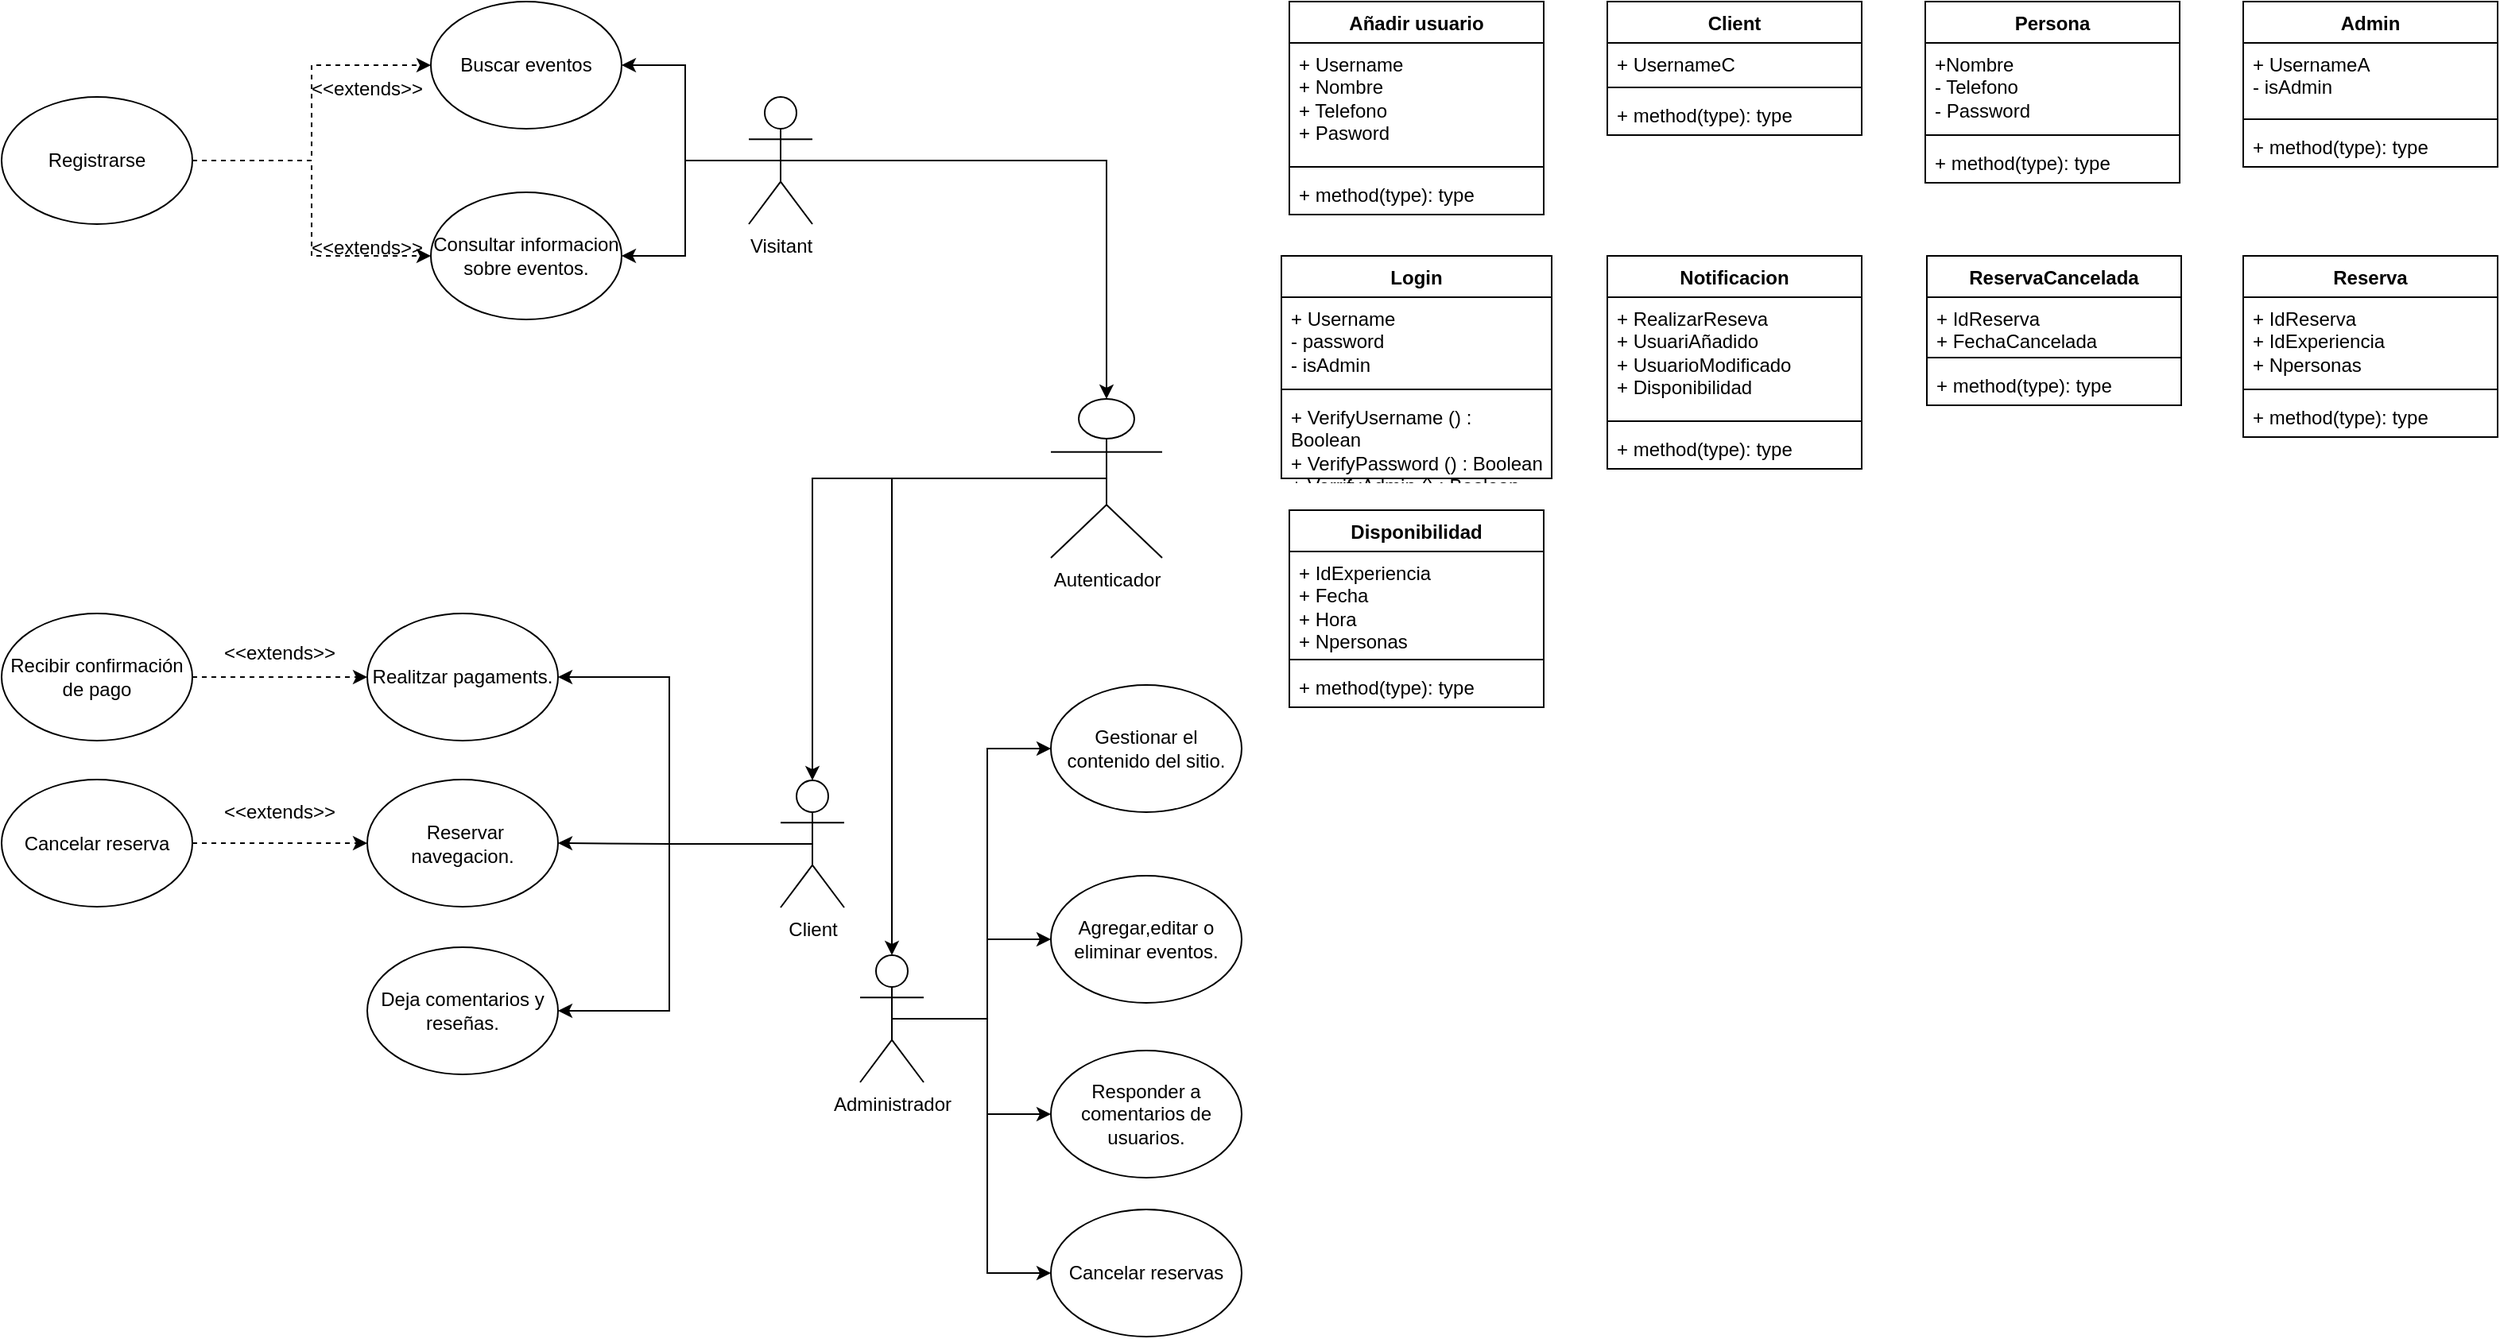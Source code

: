 <mxfile version="24.8.4">
  <diagram name="Pàgina-1" id="YVHWd9X6C8wZxe6zpNKP">
    <mxGraphModel dx="928" dy="493" grid="1" gridSize="10" guides="1" tooltips="1" connect="1" arrows="1" fold="1" page="1" pageScale="1" pageWidth="827" pageHeight="1169" math="0" shadow="0">
      <root>
        <mxCell id="0" />
        <mxCell id="1" parent="0" />
        <mxCell id="aUWjzx1JpL5L-3wllFqf-30" style="edgeStyle=orthogonalEdgeStyle;rounded=0;orthogonalLoop=1;jettySize=auto;html=1;exitX=0.5;exitY=0.5;exitDx=0;exitDy=0;exitPerimeter=0;entryX=0;entryY=0.5;entryDx=0;entryDy=0;" parent="1" source="W9gDoXs-om2xkna2XxOo-1" target="aUWjzx1JpL5L-3wllFqf-26" edge="1">
          <mxGeometry relative="1" as="geometry" />
        </mxCell>
        <mxCell id="aUWjzx1JpL5L-3wllFqf-31" style="edgeStyle=orthogonalEdgeStyle;rounded=0;orthogonalLoop=1;jettySize=auto;html=1;exitX=0.5;exitY=0.5;exitDx=0;exitDy=0;exitPerimeter=0;entryX=0;entryY=0.5;entryDx=0;entryDy=0;" parent="1" source="W9gDoXs-om2xkna2XxOo-1" target="aUWjzx1JpL5L-3wllFqf-27" edge="1">
          <mxGeometry relative="1" as="geometry" />
        </mxCell>
        <mxCell id="aUWjzx1JpL5L-3wllFqf-32" style="edgeStyle=orthogonalEdgeStyle;rounded=0;orthogonalLoop=1;jettySize=auto;html=1;exitX=0.5;exitY=0.5;exitDx=0;exitDy=0;exitPerimeter=0;entryX=0;entryY=0.5;entryDx=0;entryDy=0;" parent="1" source="W9gDoXs-om2xkna2XxOo-1" target="aUWjzx1JpL5L-3wllFqf-28" edge="1">
          <mxGeometry relative="1" as="geometry" />
        </mxCell>
        <mxCell id="aUWjzx1JpL5L-3wllFqf-55" style="edgeStyle=orthogonalEdgeStyle;rounded=0;orthogonalLoop=1;jettySize=auto;html=1;exitX=0.5;exitY=0.5;exitDx=0;exitDy=0;exitPerimeter=0;entryX=0;entryY=0.5;entryDx=0;entryDy=0;" parent="1" source="W9gDoXs-om2xkna2XxOo-1" target="aUWjzx1JpL5L-3wllFqf-54" edge="1">
          <mxGeometry relative="1" as="geometry" />
        </mxCell>
        <mxCell id="W9gDoXs-om2xkna2XxOo-1" value="Administrador" style="shape=umlActor;verticalLabelPosition=bottom;verticalAlign=top;html=1;outlineConnect=0;" parent="1" vertex="1">
          <mxGeometry x="570" y="600" width="40" height="80" as="geometry" />
        </mxCell>
        <mxCell id="aUWjzx1JpL5L-3wllFqf-21" style="edgeStyle=orthogonalEdgeStyle;rounded=0;orthogonalLoop=1;jettySize=auto;html=1;exitX=0.5;exitY=0.5;exitDx=0;exitDy=0;exitPerimeter=0;entryX=1;entryY=0.5;entryDx=0;entryDy=0;" parent="1" source="W9gDoXs-om2xkna2XxOo-2" target="aUWjzx1JpL5L-3wllFqf-18" edge="1">
          <mxGeometry relative="1" as="geometry" />
        </mxCell>
        <mxCell id="aUWjzx1JpL5L-3wllFqf-25" style="edgeStyle=orthogonalEdgeStyle;rounded=0;orthogonalLoop=1;jettySize=auto;html=1;exitX=0.5;exitY=0.5;exitDx=0;exitDy=0;exitPerimeter=0;entryX=1;entryY=0.5;entryDx=0;entryDy=0;" parent="1" source="W9gDoXs-om2xkna2XxOo-2" target="aUWjzx1JpL5L-3wllFqf-24" edge="1">
          <mxGeometry relative="1" as="geometry" />
        </mxCell>
        <mxCell id="aUWjzx1JpL5L-3wllFqf-50" style="edgeStyle=orthogonalEdgeStyle;rounded=0;orthogonalLoop=1;jettySize=auto;html=1;exitX=0.5;exitY=0.5;exitDx=0;exitDy=0;exitPerimeter=0;entryX=1;entryY=0.5;entryDx=0;entryDy=0;" parent="1" source="W9gDoXs-om2xkna2XxOo-2" target="aUWjzx1JpL5L-3wllFqf-49" edge="1">
          <mxGeometry relative="1" as="geometry" />
        </mxCell>
        <mxCell id="W9gDoXs-om2xkna2XxOo-2" value="Client" style="shape=umlActor;verticalLabelPosition=bottom;verticalAlign=top;html=1;outlineConnect=0;" parent="1" vertex="1">
          <mxGeometry x="520" y="490" width="40" height="80" as="geometry" />
        </mxCell>
        <mxCell id="aUWjzx1JpL5L-3wllFqf-10" style="edgeStyle=orthogonalEdgeStyle;rounded=0;orthogonalLoop=1;jettySize=auto;html=1;exitX=0.5;exitY=0.5;exitDx=0;exitDy=0;exitPerimeter=0;entryX=1;entryY=0.5;entryDx=0;entryDy=0;" parent="1" source="aUWjzx1JpL5L-3wllFqf-1" target="aUWjzx1JpL5L-3wllFqf-9" edge="1">
          <mxGeometry relative="1" as="geometry" />
        </mxCell>
        <mxCell id="aUWjzx1JpL5L-3wllFqf-11" style="edgeStyle=orthogonalEdgeStyle;rounded=0;orthogonalLoop=1;jettySize=auto;html=1;exitX=0.5;exitY=0.5;exitDx=0;exitDy=0;exitPerimeter=0;entryX=1;entryY=0.5;entryDx=0;entryDy=0;" parent="1" source="aUWjzx1JpL5L-3wllFqf-1" target="aUWjzx1JpL5L-3wllFqf-6" edge="1">
          <mxGeometry relative="1" as="geometry" />
        </mxCell>
        <mxCell id="aUWjzx1JpL5L-3wllFqf-1" value="Visitant" style="shape=umlActor;verticalLabelPosition=bottom;verticalAlign=top;html=1;outlineConnect=0;" parent="1" vertex="1">
          <mxGeometry x="500" y="60" width="40" height="80" as="geometry" />
        </mxCell>
        <mxCell id="aUWjzx1JpL5L-3wllFqf-6" value="Buscar eventos" style="ellipse;whiteSpace=wrap;html=1;" parent="1" vertex="1">
          <mxGeometry x="300" width="120" height="80" as="geometry" />
        </mxCell>
        <mxCell id="aUWjzx1JpL5L-3wllFqf-9" value="Consultar informacion sobre eventos." style="ellipse;whiteSpace=wrap;html=1;" parent="1" vertex="1">
          <mxGeometry x="300" y="120" width="120" height="80" as="geometry" />
        </mxCell>
        <mxCell id="aUWjzx1JpL5L-3wllFqf-18" value="Realitzar pagaments." style="ellipse;whiteSpace=wrap;html=1;" parent="1" vertex="1">
          <mxGeometry x="260" y="385" width="120" height="80" as="geometry" />
        </mxCell>
        <mxCell id="aUWjzx1JpL5L-3wllFqf-26" value="Gestionar el contenido del sitio." style="ellipse;whiteSpace=wrap;html=1;" parent="1" vertex="1">
          <mxGeometry x="690" y="430" width="120" height="80" as="geometry" />
        </mxCell>
        <mxCell id="aUWjzx1JpL5L-3wllFqf-27" value="Agregar,editar o eliminar eventos." style="ellipse;whiteSpace=wrap;html=1;" parent="1" vertex="1">
          <mxGeometry x="690" y="550" width="120" height="80" as="geometry" />
        </mxCell>
        <mxCell id="aUWjzx1JpL5L-3wllFqf-28" value="Responder a comentarios de usuarios." style="ellipse;whiteSpace=wrap;html=1;" parent="1" vertex="1">
          <mxGeometry x="690" y="660" width="120" height="80" as="geometry" />
        </mxCell>
        <mxCell id="aUWjzx1JpL5L-3wllFqf-34" style="edgeStyle=orthogonalEdgeStyle;rounded=0;orthogonalLoop=1;jettySize=auto;html=1;exitX=1;exitY=0.5;exitDx=0;exitDy=0;entryX=0;entryY=0.5;entryDx=0;entryDy=0;dashed=1;" parent="1" source="aUWjzx1JpL5L-3wllFqf-33" target="aUWjzx1JpL5L-3wllFqf-6" edge="1">
          <mxGeometry relative="1" as="geometry" />
        </mxCell>
        <mxCell id="eJ1M4TNb6GIxfWARTEAx-13" style="edgeStyle=orthogonalEdgeStyle;rounded=0;orthogonalLoop=1;jettySize=auto;html=1;exitX=1;exitY=0.5;exitDx=0;exitDy=0;dashed=1;" parent="1" source="aUWjzx1JpL5L-3wllFqf-33" target="aUWjzx1JpL5L-3wllFqf-9" edge="1">
          <mxGeometry relative="1" as="geometry" />
        </mxCell>
        <mxCell id="aUWjzx1JpL5L-3wllFqf-33" value="Registrarse" style="ellipse;whiteSpace=wrap;html=1;" parent="1" vertex="1">
          <mxGeometry x="30" y="60" width="120" height="80" as="geometry" />
        </mxCell>
        <mxCell id="aUWjzx1JpL5L-3wllFqf-39" value="" style="edgeStyle=orthogonalEdgeStyle;rounded=0;orthogonalLoop=1;jettySize=auto;html=1;dashed=1;" parent="1" source="aUWjzx1JpL5L-3wllFqf-35" target="aUWjzx1JpL5L-3wllFqf-18" edge="1">
          <mxGeometry relative="1" as="geometry" />
        </mxCell>
        <mxCell id="aUWjzx1JpL5L-3wllFqf-35" value="Recibir confirmación de pago" style="ellipse;whiteSpace=wrap;html=1;" parent="1" vertex="1">
          <mxGeometry x="30" y="385" width="120" height="80" as="geometry" />
        </mxCell>
        <mxCell id="aUWjzx1JpL5L-3wllFqf-24" value="Deja comentarios y reseñas." style="ellipse;whiteSpace=wrap;html=1;" parent="1" vertex="1">
          <mxGeometry x="260" y="595" width="120" height="80" as="geometry" />
        </mxCell>
        <mxCell id="aUWjzx1JpL5L-3wllFqf-42" value="&amp;lt;&amp;lt;extends&amp;gt;&amp;gt;" style="text;html=1;align=center;verticalAlign=middle;whiteSpace=wrap;rounded=0;" parent="1" vertex="1">
          <mxGeometry x="230" y="40" width="60" height="30" as="geometry" />
        </mxCell>
        <mxCell id="aUWjzx1JpL5L-3wllFqf-43" value="&amp;lt;&amp;lt;extends&amp;gt;&amp;gt;" style="text;html=1;align=center;verticalAlign=middle;whiteSpace=wrap;rounded=0;" parent="1" vertex="1">
          <mxGeometry x="175" y="395" width="60" height="30" as="geometry" />
        </mxCell>
        <mxCell id="aUWjzx1JpL5L-3wllFqf-49" value="&amp;nbsp;Reservar navegacion." style="ellipse;whiteSpace=wrap;html=1;" parent="1" vertex="1">
          <mxGeometry x="260" y="489.5" width="120" height="80" as="geometry" />
        </mxCell>
        <mxCell id="eJ1M4TNb6GIxfWARTEAx-17" style="edgeStyle=orthogonalEdgeStyle;rounded=0;orthogonalLoop=1;jettySize=auto;html=1;exitX=1;exitY=0.5;exitDx=0;exitDy=0;entryX=0;entryY=0.5;entryDx=0;entryDy=0;dashed=1;" parent="1" source="aUWjzx1JpL5L-3wllFqf-51" target="aUWjzx1JpL5L-3wllFqf-49" edge="1">
          <mxGeometry relative="1" as="geometry" />
        </mxCell>
        <mxCell id="aUWjzx1JpL5L-3wllFqf-51" value="Cancelar reserva" style="ellipse;whiteSpace=wrap;html=1;" parent="1" vertex="1">
          <mxGeometry x="30" y="489.5" width="120" height="80" as="geometry" />
        </mxCell>
        <mxCell id="aUWjzx1JpL5L-3wllFqf-53" value="&amp;lt;&amp;lt;extends&amp;gt;&amp;gt;" style="text;html=1;align=center;verticalAlign=middle;whiteSpace=wrap;rounded=0;" parent="1" vertex="1">
          <mxGeometry x="175" y="495" width="60" height="30" as="geometry" />
        </mxCell>
        <mxCell id="aUWjzx1JpL5L-3wllFqf-54" value="Cancelar reservas" style="ellipse;whiteSpace=wrap;html=1;" parent="1" vertex="1">
          <mxGeometry x="690" y="760" width="120" height="80" as="geometry" />
        </mxCell>
        <mxCell id="eJ1M4TNb6GIxfWARTEAx-12" value="&amp;lt;&amp;lt;extends&amp;gt;&amp;gt;" style="text;html=1;align=center;verticalAlign=middle;whiteSpace=wrap;rounded=0;" parent="1" vertex="1">
          <mxGeometry x="230" y="140" width="60" height="30" as="geometry" />
        </mxCell>
        <mxCell id="hd8iz4Rph2DKy2D4rCXw-1" value="Autenticador" style="shape=umlActor;verticalLabelPosition=bottom;verticalAlign=top;html=1;outlineConnect=0;" parent="1" vertex="1">
          <mxGeometry x="690" y="250" width="70" height="100" as="geometry" />
        </mxCell>
        <mxCell id="hd8iz4Rph2DKy2D4rCXw-6" style="edgeStyle=orthogonalEdgeStyle;rounded=0;orthogonalLoop=1;jettySize=auto;html=1;entryX=0.5;entryY=0;entryDx=0;entryDy=0;entryPerimeter=0;exitX=0.5;exitY=0.5;exitDx=0;exitDy=0;exitPerimeter=0;" parent="1" source="aUWjzx1JpL5L-3wllFqf-1" target="hd8iz4Rph2DKy2D4rCXw-1" edge="1">
          <mxGeometry relative="1" as="geometry" />
        </mxCell>
        <mxCell id="hd8iz4Rph2DKy2D4rCXw-7" style="edgeStyle=orthogonalEdgeStyle;rounded=0;orthogonalLoop=1;jettySize=auto;html=1;exitX=0.5;exitY=0.5;exitDx=0;exitDy=0;exitPerimeter=0;entryX=0.5;entryY=0;entryDx=0;entryDy=0;entryPerimeter=0;" parent="1" source="hd8iz4Rph2DKy2D4rCXw-1" target="W9gDoXs-om2xkna2XxOo-1" edge="1">
          <mxGeometry relative="1" as="geometry" />
        </mxCell>
        <mxCell id="hd8iz4Rph2DKy2D4rCXw-8" style="edgeStyle=orthogonalEdgeStyle;rounded=0;orthogonalLoop=1;jettySize=auto;html=1;exitX=0.5;exitY=0.5;exitDx=0;exitDy=0;exitPerimeter=0;entryX=0.5;entryY=0;entryDx=0;entryDy=0;entryPerimeter=0;" parent="1" source="hd8iz4Rph2DKy2D4rCXw-1" target="W9gDoXs-om2xkna2XxOo-2" edge="1">
          <mxGeometry relative="1" as="geometry" />
        </mxCell>
        <mxCell id="Lixka0bkfkfRRr0ha4-1-3" value="Login" style="swimlane;fontStyle=1;align=center;verticalAlign=top;childLayout=stackLayout;horizontal=1;startSize=26;horizontalStack=0;resizeParent=1;resizeParentMax=0;resizeLast=0;collapsible=1;marginBottom=0;whiteSpace=wrap;html=1;" vertex="1" parent="1">
          <mxGeometry x="835" y="160" width="170" height="140" as="geometry" />
        </mxCell>
        <mxCell id="Lixka0bkfkfRRr0ha4-1-4" value="+ Username&lt;br&gt;- password&lt;div&gt;- isAdmin&lt;/div&gt;" style="text;strokeColor=none;fillColor=none;align=left;verticalAlign=top;spacingLeft=4;spacingRight=4;overflow=hidden;rotatable=0;points=[[0,0.5],[1,0.5]];portConstraint=eastwest;whiteSpace=wrap;html=1;" vertex="1" parent="Lixka0bkfkfRRr0ha4-1-3">
          <mxGeometry y="26" width="170" height="54" as="geometry" />
        </mxCell>
        <mxCell id="Lixka0bkfkfRRr0ha4-1-5" value="" style="line;strokeWidth=1;fillColor=none;align=left;verticalAlign=middle;spacingTop=-1;spacingLeft=3;spacingRight=3;rotatable=0;labelPosition=right;points=[];portConstraint=eastwest;strokeColor=inherit;" vertex="1" parent="Lixka0bkfkfRRr0ha4-1-3">
          <mxGeometry y="80" width="170" height="8" as="geometry" />
        </mxCell>
        <mxCell id="Lixka0bkfkfRRr0ha4-1-6" value="&lt;span style=&quot;text-wrap-mode: nowrap;&quot;&gt;&lt;font style=&quot;font-size: 12px;&quot; face=&quot;Helvetica&quot;&gt;+ VerifyUsername&amp;nbsp;&lt;/font&gt;&lt;/span&gt;&lt;span style=&quot;text-wrap-mode: nowrap;&quot;&gt;() : Boolean&lt;/span&gt;&lt;span style=&quot;text-wrap-mode: nowrap;&quot;&gt;&lt;font style=&quot;font-size: 12px;&quot; face=&quot;Helvetica&quot;&gt;&lt;br&gt;+ VerifyPassword&amp;nbsp;&lt;/font&gt;&lt;/span&gt;&lt;span style=&quot;text-wrap-mode: nowrap;&quot;&gt;() : Boolean&lt;/span&gt;&lt;span style=&quot;text-wrap-mode: nowrap;&quot;&gt;&lt;font style=&quot;font-size: 12px;&quot; face=&quot;Helvetica&quot;&gt;&lt;br&gt;+ VerrifyAdmin () : Boolean&lt;/font&gt;&lt;/span&gt;" style="text;strokeColor=none;fillColor=none;align=left;verticalAlign=top;spacingLeft=4;spacingRight=4;overflow=hidden;rotatable=0;points=[[0,0.5],[1,0.5]];portConstraint=eastwest;whiteSpace=wrap;html=1;" vertex="1" parent="Lixka0bkfkfRRr0ha4-1-3">
          <mxGeometry y="88" width="170" height="52" as="geometry" />
        </mxCell>
        <mxCell id="Lixka0bkfkfRRr0ha4-1-7" value="Persona" style="swimlane;fontStyle=1;align=center;verticalAlign=top;childLayout=stackLayout;horizontal=1;startSize=26;horizontalStack=0;resizeParent=1;resizeParentMax=0;resizeLast=0;collapsible=1;marginBottom=0;whiteSpace=wrap;html=1;" vertex="1" parent="1">
          <mxGeometry x="1240" width="160" height="114" as="geometry" />
        </mxCell>
        <mxCell id="Lixka0bkfkfRRr0ha4-1-8" value="+Nombre&lt;br&gt;- Telefono&lt;br&gt;- Password" style="text;strokeColor=none;fillColor=none;align=left;verticalAlign=top;spacingLeft=4;spacingRight=4;overflow=hidden;rotatable=0;points=[[0,0.5],[1,0.5]];portConstraint=eastwest;whiteSpace=wrap;html=1;" vertex="1" parent="Lixka0bkfkfRRr0ha4-1-7">
          <mxGeometry y="26" width="160" height="54" as="geometry" />
        </mxCell>
        <mxCell id="Lixka0bkfkfRRr0ha4-1-9" value="" style="line;strokeWidth=1;fillColor=none;align=left;verticalAlign=middle;spacingTop=-1;spacingLeft=3;spacingRight=3;rotatable=0;labelPosition=right;points=[];portConstraint=eastwest;strokeColor=inherit;" vertex="1" parent="Lixka0bkfkfRRr0ha4-1-7">
          <mxGeometry y="80" width="160" height="8" as="geometry" />
        </mxCell>
        <mxCell id="Lixka0bkfkfRRr0ha4-1-10" value="+ method(type): type" style="text;strokeColor=none;fillColor=none;align=left;verticalAlign=top;spacingLeft=4;spacingRight=4;overflow=hidden;rotatable=0;points=[[0,0.5],[1,0.5]];portConstraint=eastwest;whiteSpace=wrap;html=1;" vertex="1" parent="Lixka0bkfkfRRr0ha4-1-7">
          <mxGeometry y="88" width="160" height="26" as="geometry" />
        </mxCell>
        <mxCell id="Lixka0bkfkfRRr0ha4-1-15" value="Admin" style="swimlane;fontStyle=1;align=center;verticalAlign=top;childLayout=stackLayout;horizontal=1;startSize=26;horizontalStack=0;resizeParent=1;resizeParentMax=0;resizeLast=0;collapsible=1;marginBottom=0;whiteSpace=wrap;html=1;" vertex="1" parent="1">
          <mxGeometry x="1440" width="160" height="104" as="geometry" />
        </mxCell>
        <mxCell id="Lixka0bkfkfRRr0ha4-1-16" value="&lt;div&gt;+ UsernameA&lt;/div&gt;- isAdmin&lt;div&gt;&lt;br&gt;&lt;/div&gt;" style="text;strokeColor=none;fillColor=none;align=left;verticalAlign=top;spacingLeft=4;spacingRight=4;overflow=hidden;rotatable=0;points=[[0,0.5],[1,0.5]];portConstraint=eastwest;whiteSpace=wrap;html=1;" vertex="1" parent="Lixka0bkfkfRRr0ha4-1-15">
          <mxGeometry y="26" width="160" height="44" as="geometry" />
        </mxCell>
        <mxCell id="Lixka0bkfkfRRr0ha4-1-17" value="" style="line;strokeWidth=1;fillColor=none;align=left;verticalAlign=middle;spacingTop=-1;spacingLeft=3;spacingRight=3;rotatable=0;labelPosition=right;points=[];portConstraint=eastwest;strokeColor=inherit;" vertex="1" parent="Lixka0bkfkfRRr0ha4-1-15">
          <mxGeometry y="70" width="160" height="8" as="geometry" />
        </mxCell>
        <mxCell id="Lixka0bkfkfRRr0ha4-1-18" value="+ method(type): type" style="text;strokeColor=none;fillColor=none;align=left;verticalAlign=top;spacingLeft=4;spacingRight=4;overflow=hidden;rotatable=0;points=[[0,0.5],[1,0.5]];portConstraint=eastwest;whiteSpace=wrap;html=1;" vertex="1" parent="Lixka0bkfkfRRr0ha4-1-15">
          <mxGeometry y="78" width="160" height="26" as="geometry" />
        </mxCell>
        <mxCell id="Lixka0bkfkfRRr0ha4-1-19" value="Client" style="swimlane;fontStyle=1;align=center;verticalAlign=top;childLayout=stackLayout;horizontal=1;startSize=26;horizontalStack=0;resizeParent=1;resizeParentMax=0;resizeLast=0;collapsible=1;marginBottom=0;whiteSpace=wrap;html=1;" vertex="1" parent="1">
          <mxGeometry x="1040" width="160" height="84" as="geometry" />
        </mxCell>
        <mxCell id="Lixka0bkfkfRRr0ha4-1-20" value="&lt;div&gt;+ UsernameC&lt;/div&gt;" style="text;strokeColor=none;fillColor=none;align=left;verticalAlign=top;spacingLeft=4;spacingRight=4;overflow=hidden;rotatable=0;points=[[0,0.5],[1,0.5]];portConstraint=eastwest;whiteSpace=wrap;html=1;" vertex="1" parent="Lixka0bkfkfRRr0ha4-1-19">
          <mxGeometry y="26" width="160" height="24" as="geometry" />
        </mxCell>
        <mxCell id="Lixka0bkfkfRRr0ha4-1-21" value="" style="line;strokeWidth=1;fillColor=none;align=left;verticalAlign=middle;spacingTop=-1;spacingLeft=3;spacingRight=3;rotatable=0;labelPosition=right;points=[];portConstraint=eastwest;strokeColor=inherit;" vertex="1" parent="Lixka0bkfkfRRr0ha4-1-19">
          <mxGeometry y="50" width="160" height="8" as="geometry" />
        </mxCell>
        <mxCell id="Lixka0bkfkfRRr0ha4-1-22" value="+ method(type): type" style="text;strokeColor=none;fillColor=none;align=left;verticalAlign=top;spacingLeft=4;spacingRight=4;overflow=hidden;rotatable=0;points=[[0,0.5],[1,0.5]];portConstraint=eastwest;whiteSpace=wrap;html=1;" vertex="1" parent="Lixka0bkfkfRRr0ha4-1-19">
          <mxGeometry y="58" width="160" height="26" as="geometry" />
        </mxCell>
        <mxCell id="Lixka0bkfkfRRr0ha4-1-23" value="Reserva" style="swimlane;fontStyle=1;align=center;verticalAlign=top;childLayout=stackLayout;horizontal=1;startSize=26;horizontalStack=0;resizeParent=1;resizeParentMax=0;resizeLast=0;collapsible=1;marginBottom=0;whiteSpace=wrap;html=1;" vertex="1" parent="1">
          <mxGeometry x="1440" y="160" width="160" height="114" as="geometry" />
        </mxCell>
        <mxCell id="Lixka0bkfkfRRr0ha4-1-24" value="+ IdReserva&lt;br&gt;+ IdExperiencia&lt;br&gt;+ Npersonas&lt;div&gt;&lt;br&gt;&lt;/div&gt;" style="text;strokeColor=none;fillColor=none;align=left;verticalAlign=top;spacingLeft=4;spacingRight=4;overflow=hidden;rotatable=0;points=[[0,0.5],[1,0.5]];portConstraint=eastwest;whiteSpace=wrap;html=1;" vertex="1" parent="Lixka0bkfkfRRr0ha4-1-23">
          <mxGeometry y="26" width="160" height="54" as="geometry" />
        </mxCell>
        <mxCell id="Lixka0bkfkfRRr0ha4-1-25" value="" style="line;strokeWidth=1;fillColor=none;align=left;verticalAlign=middle;spacingTop=-1;spacingLeft=3;spacingRight=3;rotatable=0;labelPosition=right;points=[];portConstraint=eastwest;strokeColor=inherit;" vertex="1" parent="Lixka0bkfkfRRr0ha4-1-23">
          <mxGeometry y="80" width="160" height="8" as="geometry" />
        </mxCell>
        <mxCell id="Lixka0bkfkfRRr0ha4-1-26" value="+ method(type): type" style="text;strokeColor=none;fillColor=none;align=left;verticalAlign=top;spacingLeft=4;spacingRight=4;overflow=hidden;rotatable=0;points=[[0,0.5],[1,0.5]];portConstraint=eastwest;whiteSpace=wrap;html=1;" vertex="1" parent="Lixka0bkfkfRRr0ha4-1-23">
          <mxGeometry y="88" width="160" height="26" as="geometry" />
        </mxCell>
        <mxCell id="Lixka0bkfkfRRr0ha4-1-27" value="Notificacion" style="swimlane;fontStyle=1;align=center;verticalAlign=top;childLayout=stackLayout;horizontal=1;startSize=26;horizontalStack=0;resizeParent=1;resizeParentMax=0;resizeLast=0;collapsible=1;marginBottom=0;whiteSpace=wrap;html=1;" vertex="1" parent="1">
          <mxGeometry x="1040" y="160" width="160" height="134" as="geometry" />
        </mxCell>
        <mxCell id="Lixka0bkfkfRRr0ha4-1-28" value="+ RealizarReseva&lt;br&gt;+ UsuariAñadido&lt;br&gt;+ UsuarioModificado&lt;br&gt;+ Disponibilidad" style="text;strokeColor=none;fillColor=none;align=left;verticalAlign=top;spacingLeft=4;spacingRight=4;overflow=hidden;rotatable=0;points=[[0,0.5],[1,0.5]];portConstraint=eastwest;whiteSpace=wrap;html=1;" vertex="1" parent="Lixka0bkfkfRRr0ha4-1-27">
          <mxGeometry y="26" width="160" height="74" as="geometry" />
        </mxCell>
        <mxCell id="Lixka0bkfkfRRr0ha4-1-29" value="" style="line;strokeWidth=1;fillColor=none;align=left;verticalAlign=middle;spacingTop=-1;spacingLeft=3;spacingRight=3;rotatable=0;labelPosition=right;points=[];portConstraint=eastwest;strokeColor=inherit;" vertex="1" parent="Lixka0bkfkfRRr0ha4-1-27">
          <mxGeometry y="100" width="160" height="8" as="geometry" />
        </mxCell>
        <mxCell id="Lixka0bkfkfRRr0ha4-1-30" value="+ method(type): type" style="text;strokeColor=none;fillColor=none;align=left;verticalAlign=top;spacingLeft=4;spacingRight=4;overflow=hidden;rotatable=0;points=[[0,0.5],[1,0.5]];portConstraint=eastwest;whiteSpace=wrap;html=1;" vertex="1" parent="Lixka0bkfkfRRr0ha4-1-27">
          <mxGeometry y="108" width="160" height="26" as="geometry" />
        </mxCell>
        <mxCell id="Lixka0bkfkfRRr0ha4-1-31" value="Añadir usuario" style="swimlane;fontStyle=1;align=center;verticalAlign=top;childLayout=stackLayout;horizontal=1;startSize=26;horizontalStack=0;resizeParent=1;resizeParentMax=0;resizeLast=0;collapsible=1;marginBottom=0;whiteSpace=wrap;html=1;" vertex="1" parent="1">
          <mxGeometry x="840" width="160" height="134" as="geometry" />
        </mxCell>
        <mxCell id="Lixka0bkfkfRRr0ha4-1-32" value="+ Username&lt;br&gt;+ Nombre&lt;br&gt;+ Telefono&lt;br&gt;+ Pasword" style="text;strokeColor=none;fillColor=none;align=left;verticalAlign=top;spacingLeft=4;spacingRight=4;overflow=hidden;rotatable=0;points=[[0,0.5],[1,0.5]];portConstraint=eastwest;whiteSpace=wrap;html=1;" vertex="1" parent="Lixka0bkfkfRRr0ha4-1-31">
          <mxGeometry y="26" width="160" height="74" as="geometry" />
        </mxCell>
        <mxCell id="Lixka0bkfkfRRr0ha4-1-33" value="" style="line;strokeWidth=1;fillColor=none;align=left;verticalAlign=middle;spacingTop=-1;spacingLeft=3;spacingRight=3;rotatable=0;labelPosition=right;points=[];portConstraint=eastwest;strokeColor=inherit;" vertex="1" parent="Lixka0bkfkfRRr0ha4-1-31">
          <mxGeometry y="100" width="160" height="8" as="geometry" />
        </mxCell>
        <mxCell id="Lixka0bkfkfRRr0ha4-1-34" value="+ method(type): type" style="text;strokeColor=none;fillColor=none;align=left;verticalAlign=top;spacingLeft=4;spacingRight=4;overflow=hidden;rotatable=0;points=[[0,0.5],[1,0.5]];portConstraint=eastwest;whiteSpace=wrap;html=1;" vertex="1" parent="Lixka0bkfkfRRr0ha4-1-31">
          <mxGeometry y="108" width="160" height="26" as="geometry" />
        </mxCell>
        <mxCell id="Lixka0bkfkfRRr0ha4-1-36" value="ReservaCancelada" style="swimlane;fontStyle=1;align=center;verticalAlign=top;childLayout=stackLayout;horizontal=1;startSize=26;horizontalStack=0;resizeParent=1;resizeParentMax=0;resizeLast=0;collapsible=1;marginBottom=0;whiteSpace=wrap;html=1;" vertex="1" parent="1">
          <mxGeometry x="1241" y="160" width="160" height="94" as="geometry" />
        </mxCell>
        <mxCell id="Lixka0bkfkfRRr0ha4-1-37" value="+ IdReserva&lt;br&gt;+ FechaCancelada" style="text;strokeColor=none;fillColor=none;align=left;verticalAlign=top;spacingLeft=4;spacingRight=4;overflow=hidden;rotatable=0;points=[[0,0.5],[1,0.5]];portConstraint=eastwest;whiteSpace=wrap;html=1;" vertex="1" parent="Lixka0bkfkfRRr0ha4-1-36">
          <mxGeometry y="26" width="160" height="34" as="geometry" />
        </mxCell>
        <mxCell id="Lixka0bkfkfRRr0ha4-1-38" value="" style="line;strokeWidth=1;fillColor=none;align=left;verticalAlign=middle;spacingTop=-1;spacingLeft=3;spacingRight=3;rotatable=0;labelPosition=right;points=[];portConstraint=eastwest;strokeColor=inherit;" vertex="1" parent="Lixka0bkfkfRRr0ha4-1-36">
          <mxGeometry y="60" width="160" height="8" as="geometry" />
        </mxCell>
        <mxCell id="Lixka0bkfkfRRr0ha4-1-39" value="+ method(type): type" style="text;strokeColor=none;fillColor=none;align=left;verticalAlign=top;spacingLeft=4;spacingRight=4;overflow=hidden;rotatable=0;points=[[0,0.5],[1,0.5]];portConstraint=eastwest;whiteSpace=wrap;html=1;" vertex="1" parent="Lixka0bkfkfRRr0ha4-1-36">
          <mxGeometry y="68" width="160" height="26" as="geometry" />
        </mxCell>
        <mxCell id="Lixka0bkfkfRRr0ha4-1-40" value="Disponibilidad" style="swimlane;fontStyle=1;align=center;verticalAlign=top;childLayout=stackLayout;horizontal=1;startSize=26;horizontalStack=0;resizeParent=1;resizeParentMax=0;resizeLast=0;collapsible=1;marginBottom=0;whiteSpace=wrap;html=1;" vertex="1" parent="1">
          <mxGeometry x="840" y="320" width="160" height="124" as="geometry" />
        </mxCell>
        <mxCell id="Lixka0bkfkfRRr0ha4-1-41" value="+ IdExperiencia&lt;br&gt;+ Fecha&lt;div&gt;+ Hora&lt;br&gt;+ Npersonas&lt;/div&gt;" style="text;strokeColor=none;fillColor=none;align=left;verticalAlign=top;spacingLeft=4;spacingRight=4;overflow=hidden;rotatable=0;points=[[0,0.5],[1,0.5]];portConstraint=eastwest;whiteSpace=wrap;html=1;" vertex="1" parent="Lixka0bkfkfRRr0ha4-1-40">
          <mxGeometry y="26" width="160" height="64" as="geometry" />
        </mxCell>
        <mxCell id="Lixka0bkfkfRRr0ha4-1-42" value="" style="line;strokeWidth=1;fillColor=none;align=left;verticalAlign=middle;spacingTop=-1;spacingLeft=3;spacingRight=3;rotatable=0;labelPosition=right;points=[];portConstraint=eastwest;strokeColor=inherit;" vertex="1" parent="Lixka0bkfkfRRr0ha4-1-40">
          <mxGeometry y="90" width="160" height="8" as="geometry" />
        </mxCell>
        <mxCell id="Lixka0bkfkfRRr0ha4-1-43" value="+ method(type): type" style="text;strokeColor=none;fillColor=none;align=left;verticalAlign=top;spacingLeft=4;spacingRight=4;overflow=hidden;rotatable=0;points=[[0,0.5],[1,0.5]];portConstraint=eastwest;whiteSpace=wrap;html=1;" vertex="1" parent="Lixka0bkfkfRRr0ha4-1-40">
          <mxGeometry y="98" width="160" height="26" as="geometry" />
        </mxCell>
      </root>
    </mxGraphModel>
  </diagram>
</mxfile>
